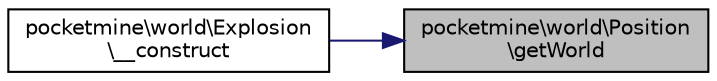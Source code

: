 digraph "pocketmine\world\Position\getWorld"
{
 // INTERACTIVE_SVG=YES
 // LATEX_PDF_SIZE
  edge [fontname="Helvetica",fontsize="10",labelfontname="Helvetica",labelfontsize="10"];
  node [fontname="Helvetica",fontsize="10",shape=record];
  rankdir="RL";
  Node1 [label="pocketmine\\world\\Position\l\\getWorld",height=0.2,width=0.4,color="black", fillcolor="grey75", style="filled", fontcolor="black",tooltip=" "];
  Node1 -> Node2 [dir="back",color="midnightblue",fontsize="10",style="solid",fontname="Helvetica"];
  Node2 [label="pocketmine\\world\\Explosion\l\\__construct",height=0.2,width=0.4,color="black", fillcolor="white", style="filled",URL="$d9/df8/classpocketmine_1_1world_1_1_explosion.html#a48af8b5ee074ee3fad5da9d2e4a15193",tooltip=" "];
}
